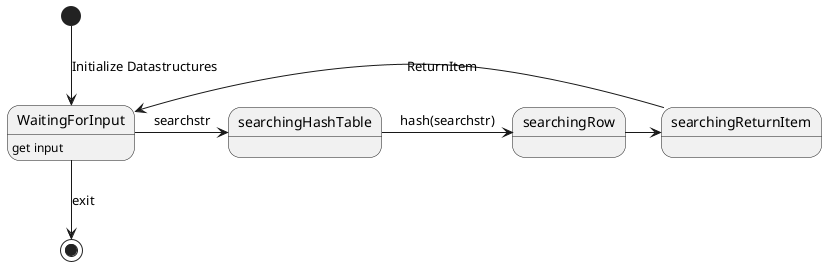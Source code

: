 @startuml

[*] --> WaitingForInput: Initialize Datastructures
WaitingForInput : get input

WaitingForInput -> searchingHashTable: searchstr
searchingHashTable -> searchingRow: hash(searchstr)
searchingRow -> searchingReturnItem
searchingReturnItem -> WaitingForInput: ReturnItem
WaitingForInput --> [*]: exit

@enduml
